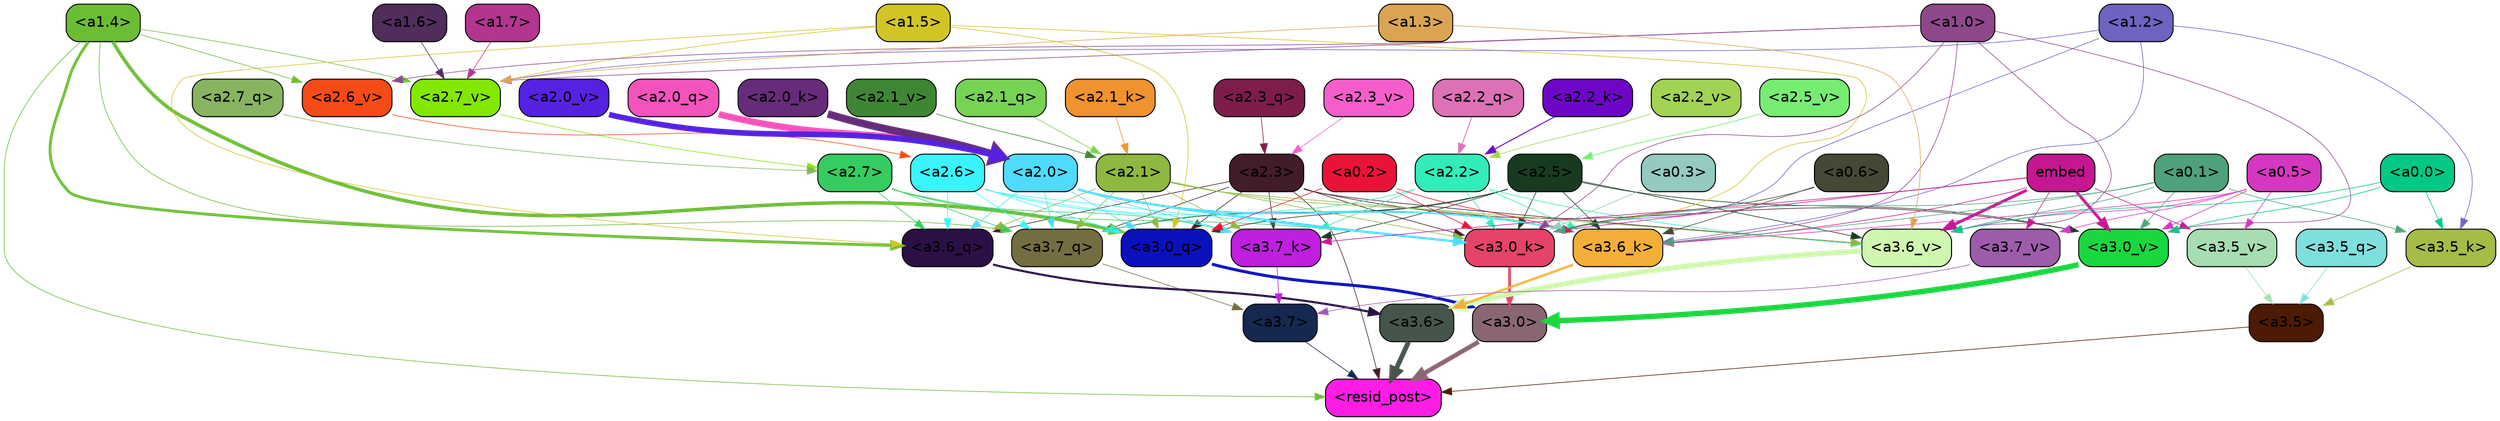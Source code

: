 strict digraph "" {
	graph [bgcolor=transparent,
		layout=dot,
		overlap=false,
		splines=true
	];
	"<a3.7>"	[color=black,
		fillcolor="#162850",
		fontname=Helvetica,
		shape=box,
		style="filled, rounded"];
	"<resid_post>"	[color=black,
		fillcolor="#ff1de6",
		fontname=Helvetica,
		shape=box,
		style="filled, rounded"];
	"<a3.7>" -> "<resid_post>"	[color="#162850",
		penwidth=0.6];
	"<a3.6>"	[color=black,
		fillcolor="#46554b",
		fontname=Helvetica,
		shape=box,
		style="filled, rounded"];
	"<a3.6>" -> "<resid_post>"	[color="#46554b",
		penwidth=4.646730065345764];
	"<a3.5>"	[color=black,
		fillcolor="#4d1a03",
		fontname=Helvetica,
		shape=box,
		style="filled, rounded"];
	"<a3.5>" -> "<resid_post>"	[color="#4d1a03",
		penwidth=0.6];
	"<a3.0>"	[color=black,
		fillcolor="#8a6672",
		fontname=Helvetica,
		shape=box,
		style="filled, rounded"];
	"<a3.0>" -> "<resid_post>"	[color="#8a6672",
		penwidth=4.323132634162903];
	"<a2.3>"	[color=black,
		fillcolor="#421c29",
		fontname=Helvetica,
		shape=box,
		style="filled, rounded"];
	"<a2.3>" -> "<resid_post>"	[color="#421c29",
		penwidth=0.6];
	"<a3.7_q>"	[color=black,
		fillcolor="#746d3f",
		fontname=Helvetica,
		shape=box,
		style="filled, rounded"];
	"<a2.3>" -> "<a3.7_q>"	[color="#421c29",
		penwidth=0.6];
	"<a3.6_q>"	[color=black,
		fillcolor="#2b1046",
		fontname=Helvetica,
		shape=box,
		style="filled, rounded"];
	"<a2.3>" -> "<a3.6_q>"	[color="#421c29",
		penwidth=0.6];
	"<a3.0_q>"	[color=black,
		fillcolor="#0b10bd",
		fontname=Helvetica,
		shape=box,
		style="filled, rounded"];
	"<a2.3>" -> "<a3.0_q>"	[color="#421c29",
		penwidth=0.6];
	"<a3.7_k>"	[color=black,
		fillcolor="#bf1fde",
		fontname=Helvetica,
		shape=box,
		style="filled, rounded"];
	"<a2.3>" -> "<a3.7_k>"	[color="#421c29",
		penwidth=0.6];
	"<a3.0_k>"	[color=black,
		fillcolor="#e54468",
		fontname=Helvetica,
		shape=box,
		style="filled, rounded"];
	"<a2.3>" -> "<a3.0_k>"	[color="#421c29",
		penwidth=0.6];
	"<a3.6_v>"	[color=black,
		fillcolor="#cff7af",
		fontname=Helvetica,
		shape=box,
		style="filled, rounded"];
	"<a2.3>" -> "<a3.6_v>"	[color="#421c29",
		penwidth=0.6];
	"<a3.0_v>"	[color=black,
		fillcolor="#1ad740",
		fontname=Helvetica,
		shape=box,
		style="filled, rounded"];
	"<a2.3>" -> "<a3.0_v>"	[color="#421c29",
		penwidth=0.6];
	"<a1.4>"	[color=black,
		fillcolor="#6cbd34",
		fontname=Helvetica,
		shape=box,
		style="filled, rounded"];
	"<a1.4>" -> "<resid_post>"	[color="#6cbd34",
		penwidth=0.6];
	"<a1.4>" -> "<a3.7_q>"	[color="#6cbd34",
		penwidth=0.6];
	"<a1.4>" -> "<a3.6_q>"	[color="#6cbd34",
		penwidth=2.700703263282776];
	"<a1.4>" -> "<a3.0_q>"	[color="#6cbd34",
		penwidth=3.34255850315094];
	"<a2.7_v>"	[color=black,
		fillcolor="#83e702",
		fontname=Helvetica,
		shape=box,
		style="filled, rounded"];
	"<a1.4>" -> "<a2.7_v>"	[color="#6cbd34",
		penwidth=0.6];
	"<a2.6_v>"	[color=black,
		fillcolor="#f64b15",
		fontname=Helvetica,
		shape=box,
		style="filled, rounded"];
	"<a1.4>" -> "<a2.6_v>"	[color="#6cbd34",
		penwidth=0.6];
	"<a3.7_q>" -> "<a3.7>"	[color="#746d3f",
		penwidth=0.6];
	"<a3.6_q>" -> "<a3.6>"	[color="#2b1046",
		penwidth=2.03758105635643];
	"<a3.5_q>"	[color=black,
		fillcolor="#7fdfdd",
		fontname=Helvetica,
		shape=box,
		style="filled, rounded"];
	"<a3.5_q>" -> "<a3.5>"	[color="#7fdfdd",
		penwidth=0.6];
	"<a3.0_q>" -> "<a3.0>"	[color="#0b10bd",
		penwidth=2.8638100624084473];
	"<a3.7_k>" -> "<a3.7>"	[color="#bf1fde",
		penwidth=0.6];
	"<a3.6_k>"	[color=black,
		fillcolor="#f3af37",
		fontname=Helvetica,
		shape=box,
		style="filled, rounded"];
	"<a3.6_k>" -> "<a3.6>"	[color="#f3af37",
		penwidth=2.174198240041733];
	"<a3.5_k>"	[color=black,
		fillcolor="#a5bc45",
		fontname=Helvetica,
		shape=box,
		style="filled, rounded"];
	"<a3.5_k>" -> "<a3.5>"	[color="#a5bc45",
		penwidth=0.6];
	"<a3.0_k>" -> "<a3.0>"	[color="#e54468",
		penwidth=2.6274144649505615];
	"<a3.7_v>"	[color=black,
		fillcolor="#9c5caa",
		fontname=Helvetica,
		shape=box,
		style="filled, rounded"];
	"<a3.7_v>" -> "<a3.7>"	[color="#9c5caa",
		penwidth=0.6];
	"<a3.6_v>" -> "<a3.6>"	[color="#cff7af",
		penwidth=5.002329230308533];
	"<a3.5_v>"	[color=black,
		fillcolor="#a6ddb2",
		fontname=Helvetica,
		shape=box,
		style="filled, rounded"];
	"<a3.5_v>" -> "<a3.5>"	[color="#a6ddb2",
		penwidth=0.6];
	"<a3.0_v>" -> "<a3.0>"	[color="#1ad740",
		penwidth=5.188832879066467];
	"<a2.7>"	[color=black,
		fillcolor="#35cc61",
		fontname=Helvetica,
		shape=box,
		style="filled, rounded"];
	"<a2.7>" -> "<a3.7_q>"	[color="#35cc61",
		penwidth=0.6];
	"<a2.7>" -> "<a3.6_q>"	[color="#35cc61",
		penwidth=0.6];
	"<a2.7>" -> "<a3.0_q>"	[color="#35cc61",
		penwidth=0.6];
	"<a2.7>" -> "<a3.7_k>"	[color="#35cc61",
		penwidth=0.6];
	"<a2.7>" -> "<a3.0_k>"	[color="#35cc61",
		penwidth=0.6];
	"<a2.6>"	[color=black,
		fillcolor="#39f4fd",
		fontname=Helvetica,
		shape=box,
		style="filled, rounded"];
	"<a2.6>" -> "<a3.7_q>"	[color="#39f4fd",
		penwidth=0.6];
	"<a2.6>" -> "<a3.6_q>"	[color="#39f4fd",
		penwidth=0.6];
	"<a2.6>" -> "<a3.0_q>"	[color="#39f4fd",
		penwidth=0.6];
	"<a2.6>" -> "<a3.7_k>"	[color="#39f4fd",
		penwidth=0.6];
	"<a2.6>" -> "<a3.6_k>"	[color="#39f4fd",
		penwidth=0.6];
	"<a2.6>" -> "<a3.0_k>"	[color="#39f4fd",
		penwidth=0.6];
	"<a2.5>"	[color=black,
		fillcolor="#183b20",
		fontname=Helvetica,
		shape=box,
		style="filled, rounded"];
	"<a2.5>" -> "<a3.7_q>"	[color="#183b20",
		penwidth=0.6];
	"<a2.5>" -> "<a3.0_q>"	[color="#183b20",
		penwidth=0.6];
	"<a2.5>" -> "<a3.7_k>"	[color="#183b20",
		penwidth=0.6];
	"<a2.5>" -> "<a3.6_k>"	[color="#183b20",
		penwidth=0.6];
	"<a2.5>" -> "<a3.0_k>"	[color="#183b20",
		penwidth=0.6];
	"<a2.5>" -> "<a3.6_v>"	[color="#183b20",
		penwidth=0.6];
	"<a2.5>" -> "<a3.0_v>"	[color="#183b20",
		penwidth=0.6];
	"<a2.2>"	[color=black,
		fillcolor="#32ecbb",
		fontname=Helvetica,
		shape=box,
		style="filled, rounded"];
	"<a2.2>" -> "<a3.7_q>"	[color="#32ecbb",
		penwidth=0.6];
	"<a2.2>" -> "<a3.7_k>"	[color="#32ecbb",
		penwidth=0.6];
	"<a2.2>" -> "<a3.6_k>"	[color="#32ecbb",
		penwidth=0.6];
	"<a2.2>" -> "<a3.0_k>"	[color="#32ecbb",
		penwidth=0.6];
	"<a2.2>" -> "<a3.6_v>"	[color="#32ecbb",
		penwidth=0.6];
	"<a2.1>"	[color=black,
		fillcolor="#8eb83f",
		fontname=Helvetica,
		shape=box,
		style="filled, rounded"];
	"<a2.1>" -> "<a3.7_q>"	[color="#8eb83f",
		penwidth=0.6];
	"<a2.1>" -> "<a3.6_q>"	[color="#8eb83f",
		penwidth=0.6];
	"<a2.1>" -> "<a3.0_q>"	[color="#8eb83f",
		penwidth=0.6];
	"<a2.1>" -> "<a3.7_k>"	[color="#8eb83f",
		penwidth=0.6];
	"<a2.1>" -> "<a3.6_k>"	[color="#8eb83f",
		penwidth=0.6];
	"<a2.1>" -> "<a3.0_k>"	[color="#8eb83f",
		penwidth=0.6];
	"<a2.1>" -> "<a3.6_v>"	[color="#8eb83f",
		penwidth=0.6];
	"<a2.0>"	[color=black,
		fillcolor="#4fdbfb",
		fontname=Helvetica,
		shape=box,
		style="filled, rounded"];
	"<a2.0>" -> "<a3.7_q>"	[color="#4fdbfb",
		penwidth=0.6];
	"<a2.0>" -> "<a3.6_q>"	[color="#4fdbfb",
		penwidth=0.6];
	"<a2.0>" -> "<a3.0_q>"	[color="#4fdbfb",
		penwidth=0.6];
	"<a2.0>" -> "<a3.7_k>"	[color="#4fdbfb",
		penwidth=0.6];
	"<a2.0>" -> "<a3.6_k>"	[color="#4fdbfb",
		penwidth=1.6454488784074783];
	"<a2.0>" -> "<a3.0_k>"	[color="#4fdbfb",
		penwidth=2.2218968719244003];
	"<a1.5>"	[color=black,
		fillcolor="#d1c526",
		fontname=Helvetica,
		shape=box,
		style="filled, rounded"];
	"<a1.5>" -> "<a3.6_q>"	[color="#d1c526",
		penwidth=0.6];
	"<a1.5>" -> "<a3.0_q>"	[color="#d1c526",
		penwidth=0.6];
	"<a1.5>" -> "<a3.0_k>"	[color="#d1c526",
		penwidth=0.6];
	"<a1.5>" -> "<a2.7_v>"	[color="#d1c526",
		penwidth=0.6];
	"<a0.2>"	[color=black,
		fillcolor="#eb1237",
		fontname=Helvetica,
		shape=box,
		style="filled, rounded"];
	"<a0.2>" -> "<a3.0_q>"	[color="#eb1237",
		penwidth=0.6];
	"<a0.2>" -> "<a3.6_k>"	[color="#eb1237",
		penwidth=0.6];
	"<a0.2>" -> "<a3.0_k>"	[color="#eb1237",
		penwidth=0.6];
	embed	[color=black,
		fillcolor="#c41791",
		fontname=Helvetica,
		shape=box,
		style="filled, rounded"];
	embed -> "<a3.7_k>"	[color="#c41791",
		penwidth=0.6];
	embed -> "<a3.6_k>"	[color="#c41791",
		penwidth=0.6];
	embed -> "<a3.0_k>"	[color="#c41791",
		penwidth=0.6];
	embed -> "<a3.7_v>"	[color="#c41791",
		penwidth=0.6];
	embed -> "<a3.6_v>"	[color="#c41791",
		penwidth=2.8301228284835815];
	embed -> "<a3.5_v>"	[color="#c41791",
		penwidth=0.6];
	embed -> "<a3.0_v>"	[color="#c41791",
		penwidth=2.7660785913467407];
	"<a1.2>"	[color=black,
		fillcolor="#6e63bf",
		fontname=Helvetica,
		shape=box,
		style="filled, rounded"];
	"<a1.2>" -> "<a3.6_k>"	[color="#6e63bf",
		penwidth=0.6];
	"<a1.2>" -> "<a3.5_k>"	[color="#6e63bf",
		penwidth=0.6];
	"<a1.2>" -> "<a3.0_k>"	[color="#6e63bf",
		penwidth=0.6];
	"<a1.2>" -> "<a2.7_v>"	[color="#6e63bf",
		penwidth=0.6];
	"<a1.0>"	[color=black,
		fillcolor="#8f478c",
		fontname=Helvetica,
		shape=box,
		style="filled, rounded"];
	"<a1.0>" -> "<a3.6_k>"	[color="#8f478c",
		penwidth=0.6];
	"<a1.0>" -> "<a3.0_k>"	[color="#8f478c",
		penwidth=0.6];
	"<a1.0>" -> "<a3.6_v>"	[color="#8f478c",
		penwidth=0.6];
	"<a1.0>" -> "<a3.0_v>"	[color="#8f478c",
		penwidth=0.6];
	"<a1.0>" -> "<a2.7_v>"	[color="#8f478c",
		penwidth=0.6];
	"<a1.0>" -> "<a2.6_v>"	[color="#8f478c",
		penwidth=0.6];
	"<a0.6>"	[color=black,
		fillcolor="#444935",
		fontname=Helvetica,
		shape=box,
		style="filled, rounded"];
	"<a0.6>" -> "<a3.6_k>"	[color="#444935",
		penwidth=0.6];
	"<a0.6>" -> "<a3.0_k>"	[color="#444935",
		penwidth=0.6];
	"<a0.5>"	[color=black,
		fillcolor="#d537c0",
		fontname=Helvetica,
		shape=box,
		style="filled, rounded"];
	"<a0.5>" -> "<a3.6_k>"	[color="#d537c0",
		penwidth=0.6];
	"<a0.5>" -> "<a3.7_v>"	[color="#d537c0",
		penwidth=0.6];
	"<a0.5>" -> "<a3.6_v>"	[color="#d537c0",
		penwidth=0.6];
	"<a0.5>" -> "<a3.5_v>"	[color="#d537c0",
		penwidth=0.6];
	"<a0.5>" -> "<a3.0_v>"	[color="#d537c0",
		penwidth=0.6124261617660522];
	"<a0.1>"	[color=black,
		fillcolor="#4ea17a",
		fontname=Helvetica,
		shape=box,
		style="filled, rounded"];
	"<a0.1>" -> "<a3.6_k>"	[color="#4ea17a",
		penwidth=0.6];
	"<a0.1>" -> "<a3.5_k>"	[color="#4ea17a",
		penwidth=0.6];
	"<a0.1>" -> "<a3.0_k>"	[color="#4ea17a",
		penwidth=0.6];
	"<a0.1>" -> "<a3.6_v>"	[color="#4ea17a",
		penwidth=0.6];
	"<a0.1>" -> "<a3.0_v>"	[color="#4ea17a",
		penwidth=0.6];
	"<a0.0>"	[color=black,
		fillcolor="#01c985",
		fontname=Helvetica,
		shape=box,
		style="filled, rounded"];
	"<a0.0>" -> "<a3.5_k>"	[color="#01c985",
		penwidth=0.6];
	"<a0.0>" -> "<a3.6_v>"	[color="#01c985",
		penwidth=0.6];
	"<a0.0>" -> "<a3.0_v>"	[color="#01c985",
		penwidth=0.6];
	"<a0.3>"	[color=black,
		fillcolor="#94cac0",
		fontname=Helvetica,
		shape=box,
		style="filled, rounded"];
	"<a0.3>" -> "<a3.0_k>"	[color="#94cac0",
		penwidth=0.6];
	"<a1.3>"	[color=black,
		fillcolor="#dba452",
		fontname=Helvetica,
		shape=box,
		style="filled, rounded"];
	"<a1.3>" -> "<a3.6_v>"	[color="#dba452",
		penwidth=0.6];
	"<a1.3>" -> "<a2.7_v>"	[color="#dba452",
		penwidth=0.6];
	"<a2.7_q>"	[color=black,
		fillcolor="#88b460",
		fontname=Helvetica,
		shape=box,
		style="filled, rounded"];
	"<a2.7_q>" -> "<a2.7>"	[color="#88b460",
		penwidth=0.6];
	"<a2.3_q>"	[color=black,
		fillcolor="#7e1c4b",
		fontname=Helvetica,
		shape=box,
		style="filled, rounded"];
	"<a2.3_q>" -> "<a2.3>"	[color="#7e1c4b",
		penwidth=0.6];
	"<a2.2_q>"	[color=black,
		fillcolor="#dc71b6",
		fontname=Helvetica,
		shape=box,
		style="filled, rounded"];
	"<a2.2_q>" -> "<a2.2>"	[color="#dc71b6",
		penwidth=0.8114519119262695];
	"<a2.1_q>"	[color=black,
		fillcolor="#77d354",
		fontname=Helvetica,
		shape=box,
		style="filled, rounded"];
	"<a2.1_q>" -> "<a2.1>"	[color="#77d354",
		penwidth=0.6];
	"<a2.0_q>"	[color=black,
		fillcolor="#f453bc",
		fontname=Helvetica,
		shape=box,
		style="filled, rounded"];
	"<a2.0_q>" -> "<a2.0>"	[color="#f453bc",
		penwidth=6.2323237657547];
	"<a2.2_k>"	[color=black,
		fillcolor="#6e06c8",
		fontname=Helvetica,
		shape=box,
		style="filled, rounded"];
	"<a2.2_k>" -> "<a2.2>"	[color="#6e06c8",
		penwidth=0.9331893920898438];
	"<a2.1_k>"	[color=black,
		fillcolor="#f0922d",
		fontname=Helvetica,
		shape=box,
		style="filled, rounded"];
	"<a2.1_k>" -> "<a2.1>"	[color="#f0922d",
		penwidth=0.6];
	"<a2.0_k>"	[color=black,
		fillcolor="#662c79",
		fontname=Helvetica,
		shape=box,
		style="filled, rounded"];
	"<a2.0_k>" -> "<a2.0>"	[color="#662c79",
		penwidth=7.158664226531982];
	"<a2.7_v>" -> "<a2.7>"	[color="#83e702",
		penwidth=0.6];
	"<a2.6_v>" -> "<a2.6>"	[color="#f64b15",
		penwidth=0.6];
	"<a2.5_v>"	[color=black,
		fillcolor="#76ed71",
		fontname=Helvetica,
		shape=box,
		style="filled, rounded"];
	"<a2.5_v>" -> "<a2.5>"	[color="#76ed71",
		penwidth=0.6657319068908691];
	"<a2.3_v>"	[color=black,
		fillcolor="#f55eca",
		fontname=Helvetica,
		shape=box,
		style="filled, rounded"];
	"<a2.3_v>" -> "<a2.3>"	[color="#f55eca",
		penwidth=0.6];
	"<a2.2_v>"	[color=black,
		fillcolor="#a3d352",
		fontname=Helvetica,
		shape=box,
		style="filled, rounded"];
	"<a2.2_v>" -> "<a2.2>"	[color="#a3d352",
		penwidth=0.6];
	"<a2.1_v>"	[color=black,
		fillcolor="#3f8634",
		fontname=Helvetica,
		shape=box,
		style="filled, rounded"];
	"<a2.1_v>" -> "<a2.1>"	[color="#3f8634",
		penwidth=0.6];
	"<a2.0_v>"	[color=black,
		fillcolor="#5522e2",
		fontname=Helvetica,
		shape=box,
		style="filled, rounded"];
	"<a2.0_v>" -> "<a2.0>"	[color="#5522e2",
		penwidth=5.380099236965179];
	"<a1.7>"	[color=black,
		fillcolor="#b3358f",
		fontname=Helvetica,
		shape=box,
		style="filled, rounded"];
	"<a1.7>" -> "<a2.7_v>"	[color="#b3358f",
		penwidth=0.6];
	"<a1.6>"	[color=black,
		fillcolor="#502d5c",
		fontname=Helvetica,
		shape=box,
		style="filled, rounded"];
	"<a1.6>" -> "<a2.7_v>"	[color="#502d5c",
		penwidth=0.6];
}
